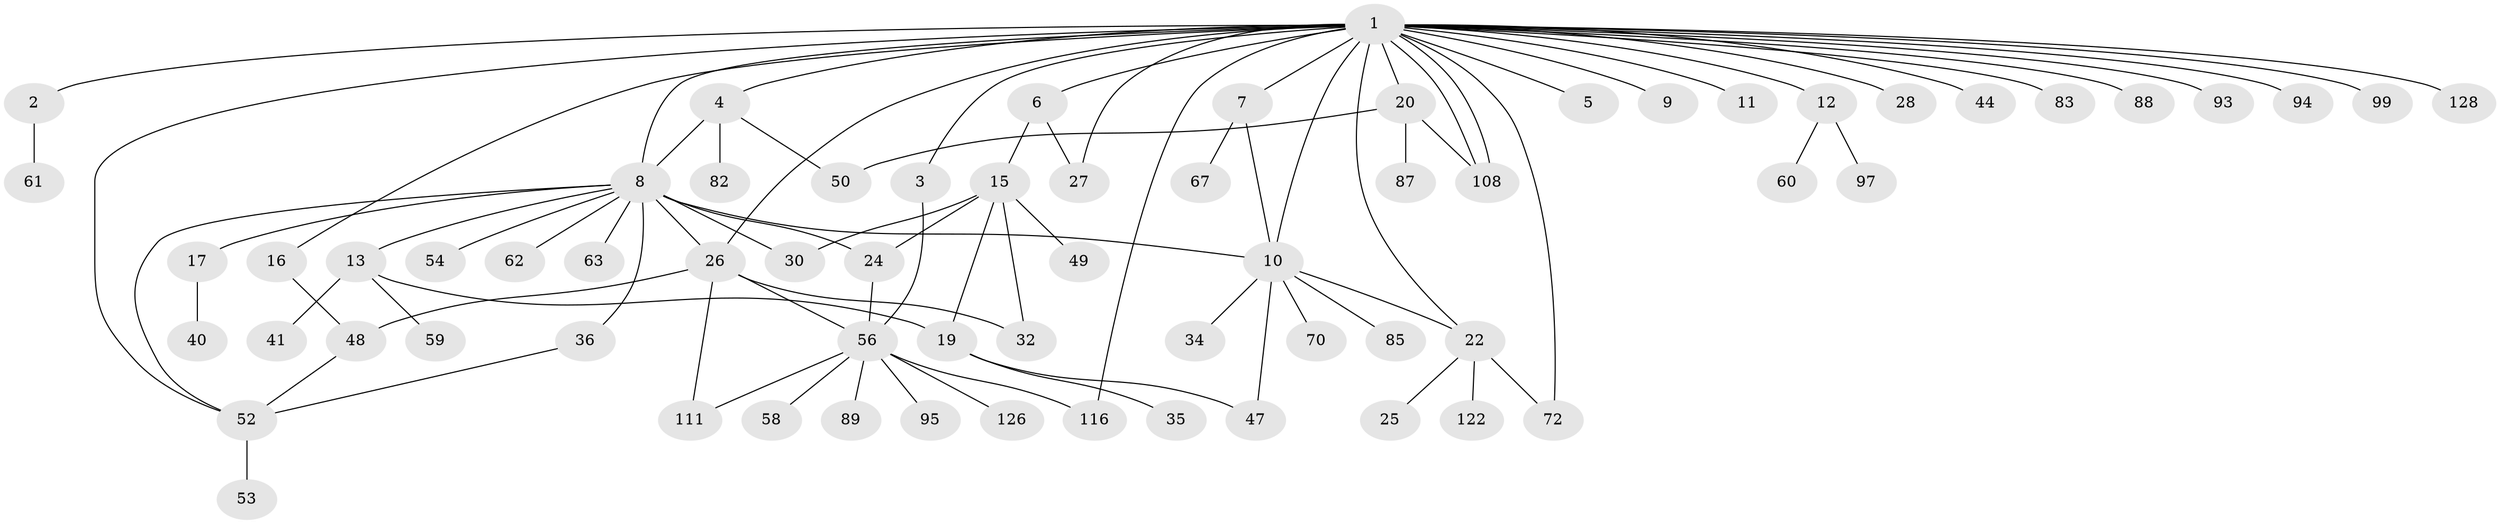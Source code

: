 // original degree distribution, {32: 0.007575757575757576, 2: 0.25, 5: 0.03787878787878788, 4: 0.022727272727272728, 10: 0.015151515151515152, 1: 0.5303030303030303, 8: 0.015151515151515152, 3: 0.09090909090909091, 17: 0.007575757575757576, 9: 0.015151515151515152, 6: 0.007575757575757576}
// Generated by graph-tools (version 1.1) at 2025/14/03/09/25 04:14:42]
// undirected, 66 vertices, 88 edges
graph export_dot {
graph [start="1"]
  node [color=gray90,style=filled];
  1;
  2;
  3;
  4 [super="+45"];
  5 [super="+23"];
  6 [super="+113"];
  7 [super="+42"];
  8 [super="+39+73+92+124+81+14"];
  9;
  10;
  11;
  12;
  13 [super="+74"];
  15 [super="+78+84+71+21+29"];
  16 [super="+18"];
  17 [super="+86"];
  19 [super="+38"];
  20 [super="+64"];
  22;
  24 [super="+114"];
  25 [super="+68+37"];
  26 [super="+80+112+117+131+123"];
  27 [super="+66"];
  28 [super="+130"];
  30 [super="+55+76"];
  32 [super="+77"];
  34;
  35;
  36;
  40 [super="+96"];
  41;
  44;
  47;
  48 [super="+106+118+109+57"];
  49;
  50 [super="+75+79"];
  52 [super="+129"];
  53;
  54;
  56;
  58;
  59;
  60;
  61;
  62;
  63;
  67 [super="+102"];
  70;
  72 [super="+100"];
  82 [super="+104"];
  83;
  85 [super="+101"];
  87 [super="+107"];
  88;
  89;
  93;
  94;
  95;
  97;
  99;
  108;
  111 [super="+121"];
  116;
  122;
  126;
  128;
  1 -- 2;
  1 -- 3;
  1 -- 4;
  1 -- 5;
  1 -- 6;
  1 -- 7 [weight=2];
  1 -- 8 [weight=3];
  1 -- 9;
  1 -- 10;
  1 -- 11;
  1 -- 12;
  1 -- 16;
  1 -- 20;
  1 -- 22;
  1 -- 27;
  1 -- 28;
  1 -- 44;
  1 -- 72;
  1 -- 83;
  1 -- 88;
  1 -- 93;
  1 -- 94;
  1 -- 99;
  1 -- 108;
  1 -- 108;
  1 -- 116;
  1 -- 128;
  1 -- 26;
  1 -- 52;
  2 -- 61;
  3 -- 56;
  4 -- 82;
  4 -- 50;
  4 -- 8;
  6 -- 15;
  6 -- 27;
  7 -- 10;
  7 -- 67;
  8 -- 13;
  8 -- 26;
  8 -- 54;
  8 -- 10;
  8 -- 36;
  8 -- 17;
  8 -- 52;
  8 -- 30;
  8 -- 24;
  8 -- 62;
  8 -- 63;
  10 -- 22;
  10 -- 34;
  10 -- 47;
  10 -- 70;
  10 -- 85;
  12 -- 60;
  12 -- 97;
  13 -- 19;
  13 -- 41;
  13 -- 59;
  15 -- 24;
  15 -- 30;
  15 -- 32 [weight=2];
  15 -- 49;
  15 -- 19;
  16 -- 48;
  17 -- 40;
  19 -- 35;
  19 -- 47;
  20 -- 50;
  20 -- 108;
  20 -- 87;
  22 -- 25;
  22 -- 122;
  22 -- 72;
  24 -- 56;
  26 -- 32;
  26 -- 56;
  26 -- 48;
  26 -- 111;
  36 -- 52;
  48 -- 52;
  52 -- 53;
  56 -- 58;
  56 -- 89;
  56 -- 95;
  56 -- 111;
  56 -- 116;
  56 -- 126;
}
